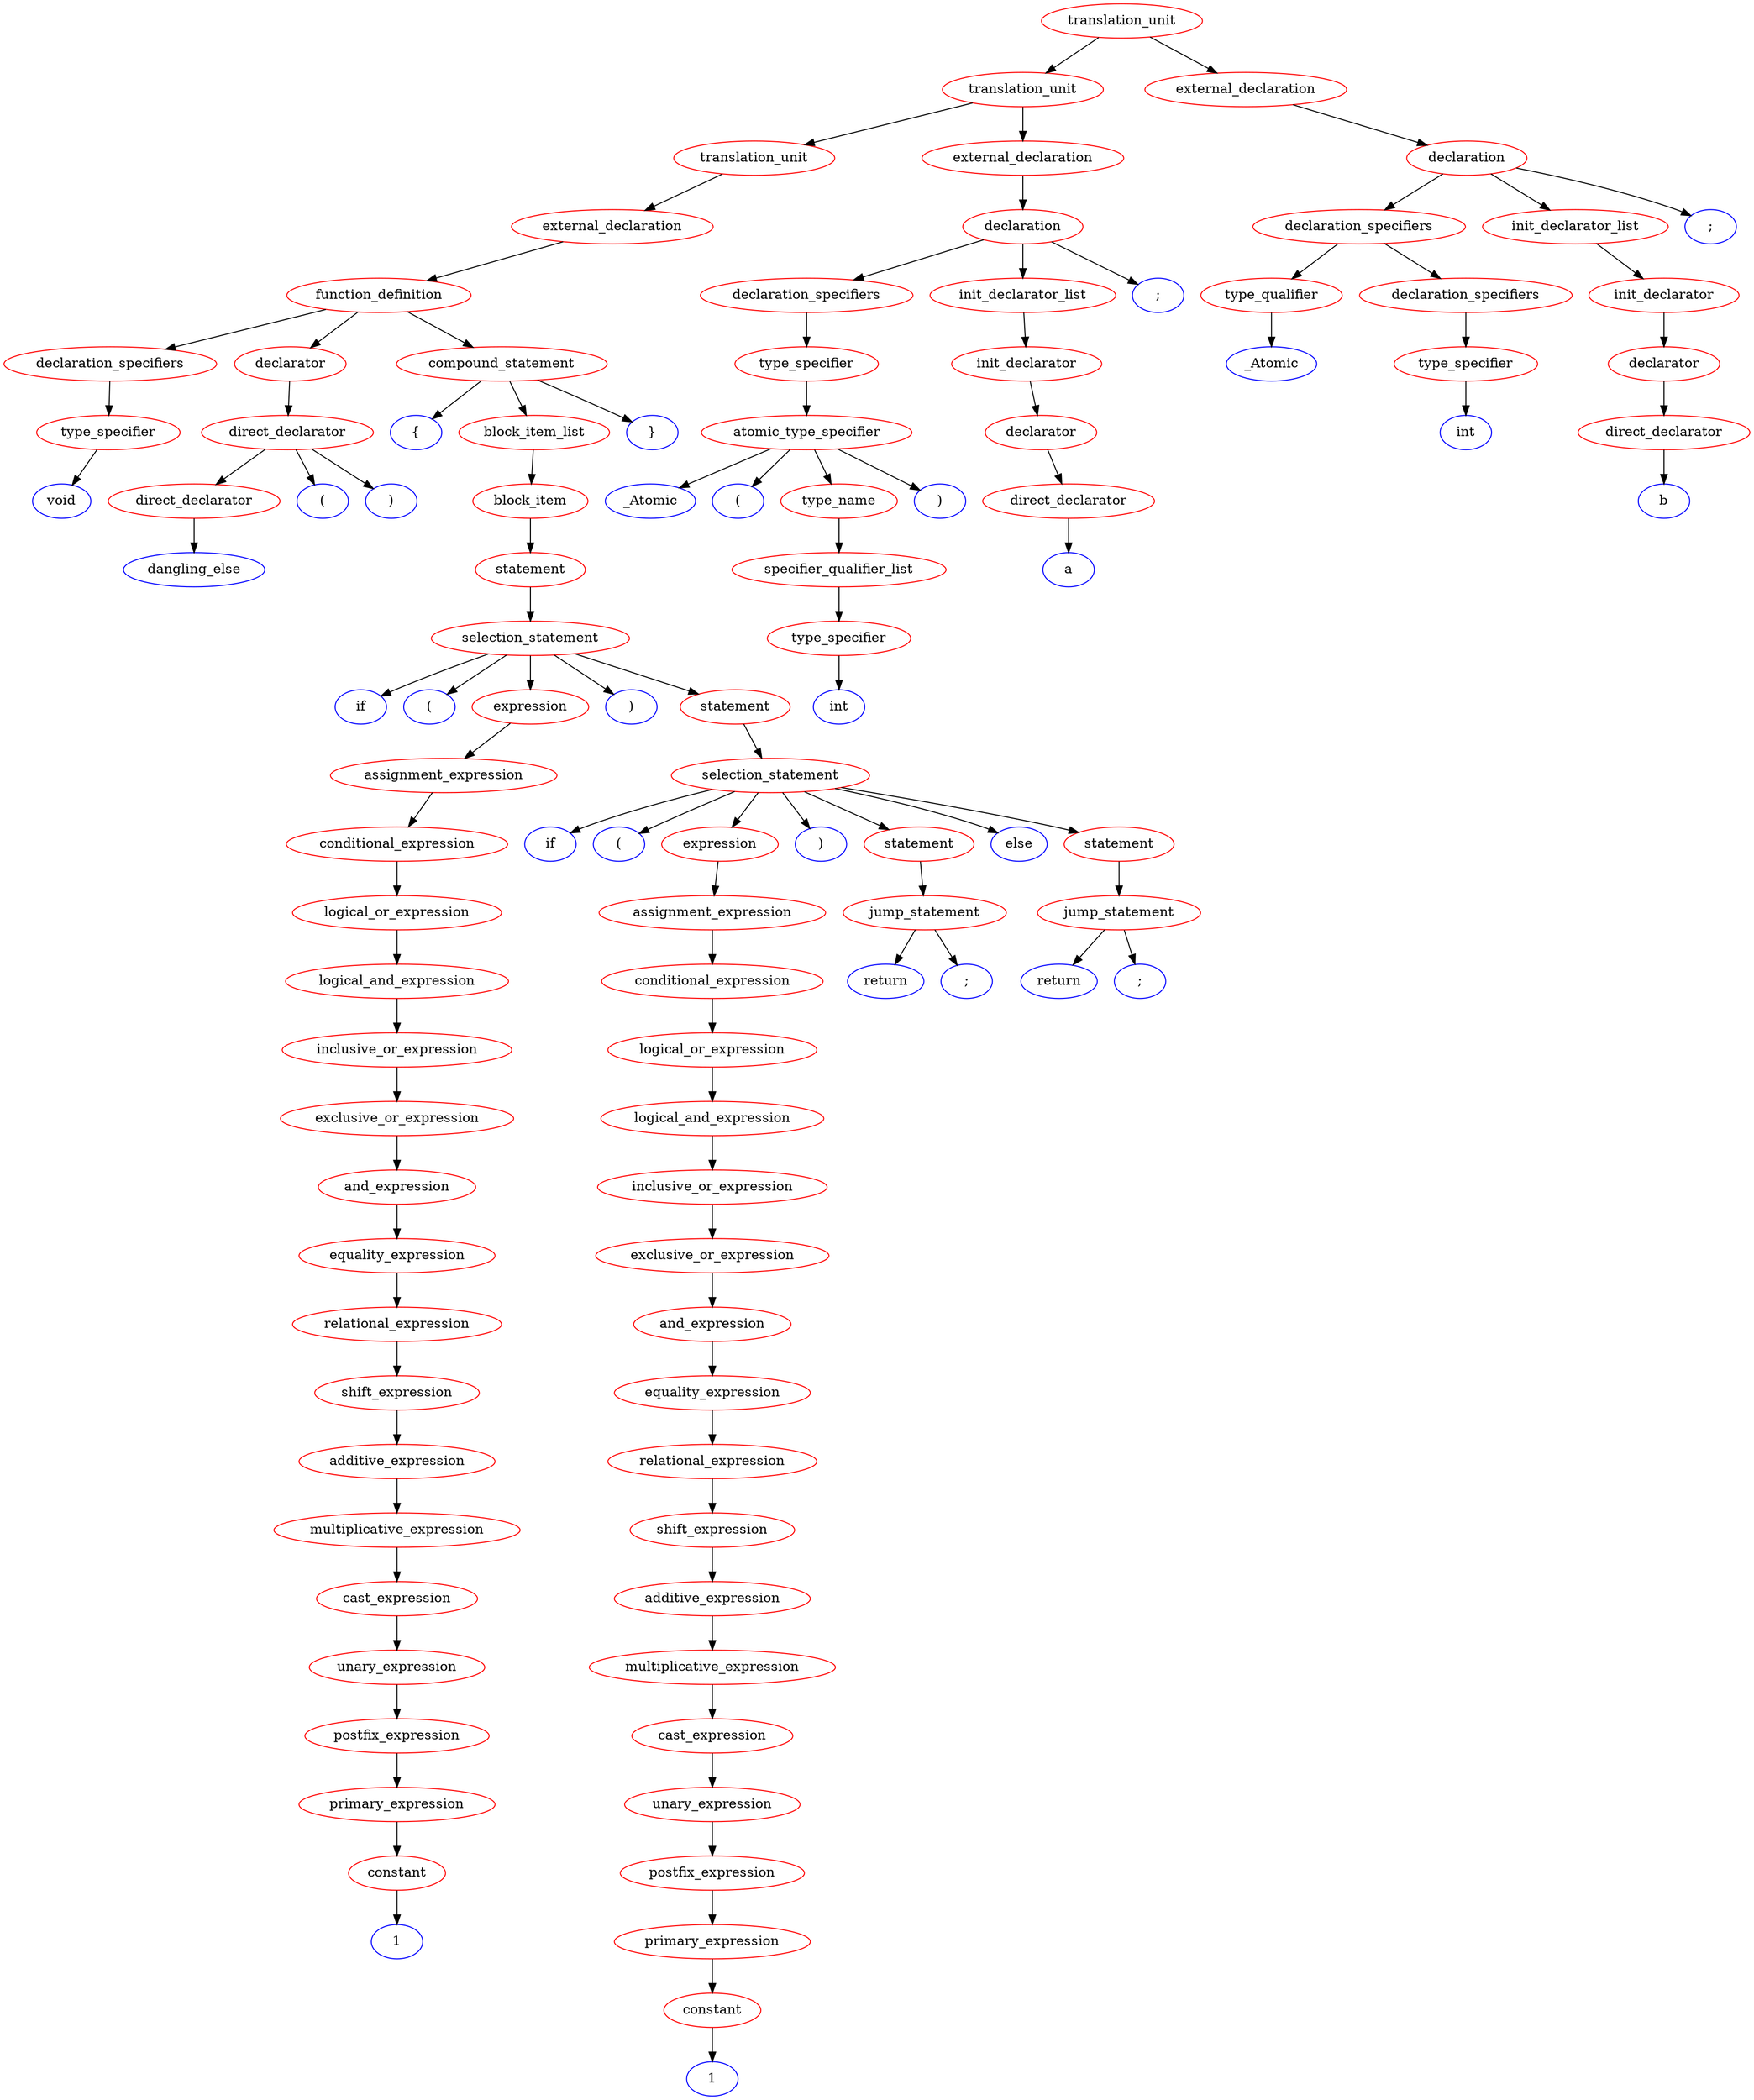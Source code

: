 digraph program {
	node_000000000031F780 [ label = "translation_unit" color = red ] 
	node_000000000031F780 -> node_0000000000870910
	node_000000000031F780 -> node_0000000000871390
	node_0000000000870910 [ label = "translation_unit" color = red ] 
	node_0000000000870910 -> node_000000000086FA50
	node_0000000000870910 -> node_0000000000870850
	node_0000000000871390 [ label = "external_declaration" color = red ] 
	node_0000000000871390 -> node_00000000008712D0
	node_000000000086FA50 [ label = "translation_unit" color = red ] 
	node_000000000086FA50 -> node_000000000086F990
	node_0000000000870850 [ label = "external_declaration" color = red ] 
	node_0000000000870850 -> node_0000000000870790
	node_00000000008712D0 [ label = "declaration" color = red ] 
	node_00000000008712D0 -> node_0000000000870D90
	node_00000000008712D0 -> node_0000000000871150
	node_00000000008712D0 -> node_0000000000871210
	node_000000000086F990 [ label = "external_declaration" color = red ] 
	node_000000000086F990 -> node_000000000086F8D0
	node_0000000000870790 [ label = "declaration" color = red ] 
	node_0000000000870790 -> node_0000000000870250
	node_0000000000870790 -> node_0000000000870610
	node_0000000000870790 -> node_00000000008706D0
	node_0000000000870D90 [ label = "declaration_specifiers" color = red ] 
	node_0000000000870D90 -> node_0000000000870A90
	node_0000000000870D90 -> node_0000000000870CD0
	node_0000000000871150 [ label = "init_declarator_list" color = red ] 
	node_0000000000871150 -> node_0000000000871090
	node_0000000000871210 [ label = ";" color = blue ] 
	node_000000000086F8D0 [ label = "function_definition" color = red ] 
	node_000000000086F8D0 -> node_000000000086B310
	node_000000000086F8D0 -> node_000000000086B790
	node_000000000086F8D0 -> node_000000000086F810
	node_0000000000870250 [ label = "declaration_specifiers" color = red ] 
	node_0000000000870250 -> node_0000000000870110
	node_0000000000870610 [ label = "init_declarator_list" color = red ] 
	node_0000000000870610 -> node_0000000000870550
	node_00000000008706D0 [ label = ";" color = blue ] 
	node_0000000000870A90 [ label = "type_qualifier" color = red ] 
	node_0000000000870A90 -> node_00000000008709D0
	node_0000000000870CD0 [ label = "declaration_specifiers" color = red ] 
	node_0000000000870CD0 -> node_0000000000870C10
	node_0000000000871090 [ label = "init_declarator" color = red ] 
	node_0000000000871090 -> node_0000000000870FD0
	node_000000000086B310 [ label = "declaration_specifiers" color = red ] 
	node_000000000086B310 -> node_000000000086B250
	node_000000000086B790 [ label = "declarator" color = red ] 
	node_000000000086B790 -> node_000000000086B6D0
	node_000000000086F810 [ label = "compound_statement" color = red ] 
	node_000000000086F810 -> node_000000000086B850
	node_000000000086F810 -> node_000000000086F690
	node_000000000086F810 -> node_000000000086F750
	node_0000000000870110 [ label = "type_specifier" color = red ] 
	node_0000000000870110 -> node_0000000000870050
	node_0000000000870550 [ label = "init_declarator" color = red ] 
	node_0000000000870550 -> node_0000000000870490
	node_00000000008709D0 [ label = "_Atomic" color = blue ] 
	node_0000000000870C10 [ label = "type_specifier" color = red ] 
	node_0000000000870C10 -> node_0000000000870B50
	node_0000000000870FD0 [ label = "declarator" color = red ] 
	node_0000000000870FD0 -> node_0000000000870F10
	node_000000000086B250 [ label = "type_specifier" color = red ] 
	node_000000000086B250 -> node_0000000000868060
	node_000000000086B6D0 [ label = "direct_declarator" color = red ] 
	node_000000000086B6D0 -> node_000000000086B490
	node_000000000086B6D0 -> node_000000000086B550
	node_000000000086B6D0 -> node_000000000086B610
	node_000000000086B850 [ label = "{" color = blue ] 
	node_000000000086F690 [ label = "block_item_list" color = red ] 
	node_000000000086F690 -> node_000000000086F5D0
	node_000000000086F750 [ label = "}" color = blue ] 
	node_0000000000870050 [ label = "atomic_type_specifier" color = red ] 
	node_0000000000870050 -> node_000000000086FB10
	node_0000000000870050 -> node_000000000086FBD0
	node_0000000000870050 -> node_000000000086FED0
	node_0000000000870050 -> node_000000000086FF90
	node_0000000000870490 [ label = "declarator" color = red ] 
	node_0000000000870490 -> node_00000000008703D0
	node_0000000000870B50 [ label = "int" color = blue ] 
	node_0000000000870F10 [ label = "direct_declarator" color = red ] 
	node_0000000000870F10 -> node_0000000000870E50
	node_0000000000868060 [ label = "void" color = blue ] 
	node_000000000086B490 [ label = "direct_declarator" color = red ] 
	node_000000000086B490 -> node_000000000086B3D0
	node_000000000086B550 [ label = "(" color = blue ] 
	node_000000000086B610 [ label = ")" color = blue ] 
	node_000000000086F5D0 [ label = "block_item" color = red ] 
	node_000000000086F5D0 -> node_000000000086F510
	node_000000000086FB10 [ label = "_Atomic" color = blue ] 
	node_000000000086FBD0 [ label = "(" color = blue ] 
	node_000000000086FED0 [ label = "type_name" color = red ] 
	node_000000000086FED0 -> node_000000000086FE10
	node_000000000086FF90 [ label = ")" color = blue ] 
	node_00000000008703D0 [ label = "direct_declarator" color = red ] 
	node_00000000008703D0 -> node_0000000000870310
	node_0000000000870E50 [ label = "b" color = blue ] 
	node_000000000086B3D0 [ label = "dangling_else" color = blue ] 
	node_000000000086F510 [ label = "statement" color = red ] 
	node_000000000086F510 -> node_000000000086F450
	node_000000000086FE10 [ label = "specifier_qualifier_list" color = red ] 
	node_000000000086FE10 -> node_000000000086FD50
	node_0000000000870310 [ label = "a" color = blue ] 
	node_000000000086F450 [ label = "selection_statement" color = red ] 
	node_000000000086F450 -> node_000000000086B910
	node_000000000086F450 -> node_000000000086B9D0
	node_000000000086F450 -> node_000000000086C810
	node_000000000086F450 -> node_000000000086C8D0
	node_000000000086F450 -> node_000000000086F390
	node_000000000086FD50 [ label = "type_specifier" color = red ] 
	node_000000000086FD50 -> node_000000000086FC90
	node_000000000086B910 [ label = "if" color = blue ] 
	node_000000000086B9D0 [ label = "(" color = blue ] 
	node_000000000086C810 [ label = "expression" color = red ] 
	node_000000000086C810 -> node_000000000086C750
	node_000000000086C8D0 [ label = ")" color = blue ] 
	node_000000000086F390 [ label = "statement" color = red ] 
	node_000000000086F390 -> node_000000000086F2D0
	node_000000000086FC90 [ label = "int" color = blue ] 
	node_000000000086C750 [ label = "assignment_expression" color = red ] 
	node_000000000086C750 -> node_000000000086C690
	node_000000000086F2D0 [ label = "selection_statement" color = red ] 
	node_000000000086F2D0 -> node_000000000086CA50
	node_000000000086F2D0 -> node_000000000086CB10
	node_000000000086F2D0 -> node_000000000086E9D0
	node_000000000086F2D0 -> node_000000000086EA90
	node_000000000086F2D0 -> node_000000000086ED90
	node_000000000086F2D0 -> node_000000000086EE50
	node_000000000086F2D0 -> node_000000000086F210
	node_000000000086C690 [ label = "conditional_expression" color = red ] 
	node_000000000086C690 -> node_000000000086C5D0
	node_000000000086CA50 [ label = "if" color = blue ] 
	node_000000000086CB10 [ label = "(" color = blue ] 
	node_000000000086E9D0 [ label = "expression" color = red ] 
	node_000000000086E9D0 -> node_000000000086E910
	node_000000000086EA90 [ label = ")" color = blue ] 
	node_000000000086ED90 [ label = "statement" color = red ] 
	node_000000000086ED90 -> node_000000000086ECD0
	node_000000000086EE50 [ label = "else" color = blue ] 
	node_000000000086F210 [ label = "statement" color = red ] 
	node_000000000086F210 -> node_000000000086F150
	node_000000000086C5D0 [ label = "logical_or_expression" color = red ] 
	node_000000000086C5D0 -> node_000000000086C510
	node_000000000086E910 [ label = "assignment_expression" color = red ] 
	node_000000000086E910 -> node_000000000086E850
	node_000000000086ECD0 [ label = "jump_statement" color = red ] 
	node_000000000086ECD0 -> node_000000000086EB50
	node_000000000086ECD0 -> node_000000000086EC10
	node_000000000086F150 [ label = "jump_statement" color = red ] 
	node_000000000086F150 -> node_000000000086EFD0
	node_000000000086F150 -> node_000000000086F090
	node_000000000086C510 [ label = "logical_and_expression" color = red ] 
	node_000000000086C510 -> node_000000000086C450
	node_000000000086E850 [ label = "conditional_expression" color = red ] 
	node_000000000086E850 -> node_000000000086E790
	node_000000000086EB50 [ label = "return" color = blue ] 
	node_000000000086EC10 [ label = ";" color = blue ] 
	node_000000000086EFD0 [ label = "return" color = blue ] 
	node_000000000086F090 [ label = ";" color = blue ] 
	node_000000000086C450 [ label = "inclusive_or_expression" color = red ] 
	node_000000000086C450 -> node_000000000086C390
	node_000000000086E790 [ label = "logical_or_expression" color = red ] 
	node_000000000086E790 -> node_000000000086E6D0
	node_000000000086C390 [ label = "exclusive_or_expression" color = red ] 
	node_000000000086C390 -> node_000000000086C2D0
	node_000000000086E6D0 [ label = "logical_and_expression" color = red ] 
	node_000000000086E6D0 -> node_000000000086E610
	node_000000000086C2D0 [ label = "and_expression" color = red ] 
	node_000000000086C2D0 -> node_000000000086C210
	node_000000000086E610 [ label = "inclusive_or_expression" color = red ] 
	node_000000000086E610 -> node_000000000086E550
	node_000000000086C210 [ label = "equality_expression" color = red ] 
	node_000000000086C210 -> node_000000000086C150
	node_000000000086E550 [ label = "exclusive_or_expression" color = red ] 
	node_000000000086E550 -> node_000000000086E490
	node_000000000086C150 [ label = "relational_expression" color = red ] 
	node_000000000086C150 -> node_000000000086C090
	node_000000000086E490 [ label = "and_expression" color = red ] 
	node_000000000086E490 -> node_000000000086E3D0
	node_000000000086C090 [ label = "shift_expression" color = red ] 
	node_000000000086C090 -> node_000000000086BFD0
	node_000000000086E3D0 [ label = "equality_expression" color = red ] 
	node_000000000086E3D0 -> node_000000000086E310
	node_000000000086BFD0 [ label = "additive_expression" color = red ] 
	node_000000000086BFD0 -> node_000000000086BF10
	node_000000000086E310 [ label = "relational_expression" color = red ] 
	node_000000000086E310 -> node_000000000086E250
	node_000000000086BF10 [ label = "multiplicative_expression" color = red ] 
	node_000000000086BF10 -> node_000000000086BD90
	node_000000000086E250 [ label = "shift_expression" color = red ] 
	node_000000000086E250 -> node_000000000086D110
	node_000000000086BD90 [ label = "cast_expression" color = red ] 
	node_000000000086BD90 -> node_000000000086BCD0
	node_000000000086D110 [ label = "additive_expression" color = red ] 
	node_000000000086D110 -> node_000000000086D050
	node_000000000086BCD0 [ label = "unary_expression" color = red ] 
	node_000000000086BCD0 -> node_000000000086BC10
	node_000000000086D050 [ label = "multiplicative_expression" color = red ] 
	node_000000000086D050 -> node_000000000086CED0
	node_000000000086BC10 [ label = "postfix_expression" color = red ] 
	node_000000000086BC10 -> node_000000000086BB50
	node_000000000086CED0 [ label = "cast_expression" color = red ] 
	node_000000000086CED0 -> node_000000000086CE10
	node_000000000086BB50 [ label = "primary_expression" color = red ] 
	node_000000000086BB50 -> node_000000000086BE50
	node_000000000086CE10 [ label = "unary_expression" color = red ] 
	node_000000000086CE10 -> node_000000000086CD50
	node_000000000086BE50 [ label = "constant" color = red ] 
	node_000000000086BE50 -> node_000000000086BA90
	node_000000000086CD50 [ label = "postfix_expression" color = red ] 
	node_000000000086CD50 -> node_000000000086CC90
	node_000000000086BA90 [ label = "1" color = blue ] 
	node_000000000086CC90 [ label = "primary_expression" color = red ] 
	node_000000000086CC90 -> node_000000000086CF90
	node_000000000086CF90 [ label = "constant" color = red ] 
	node_000000000086CF90 -> node_000000000086CBD0
	node_000000000086CBD0 [ label = "1" color = blue ] 
}